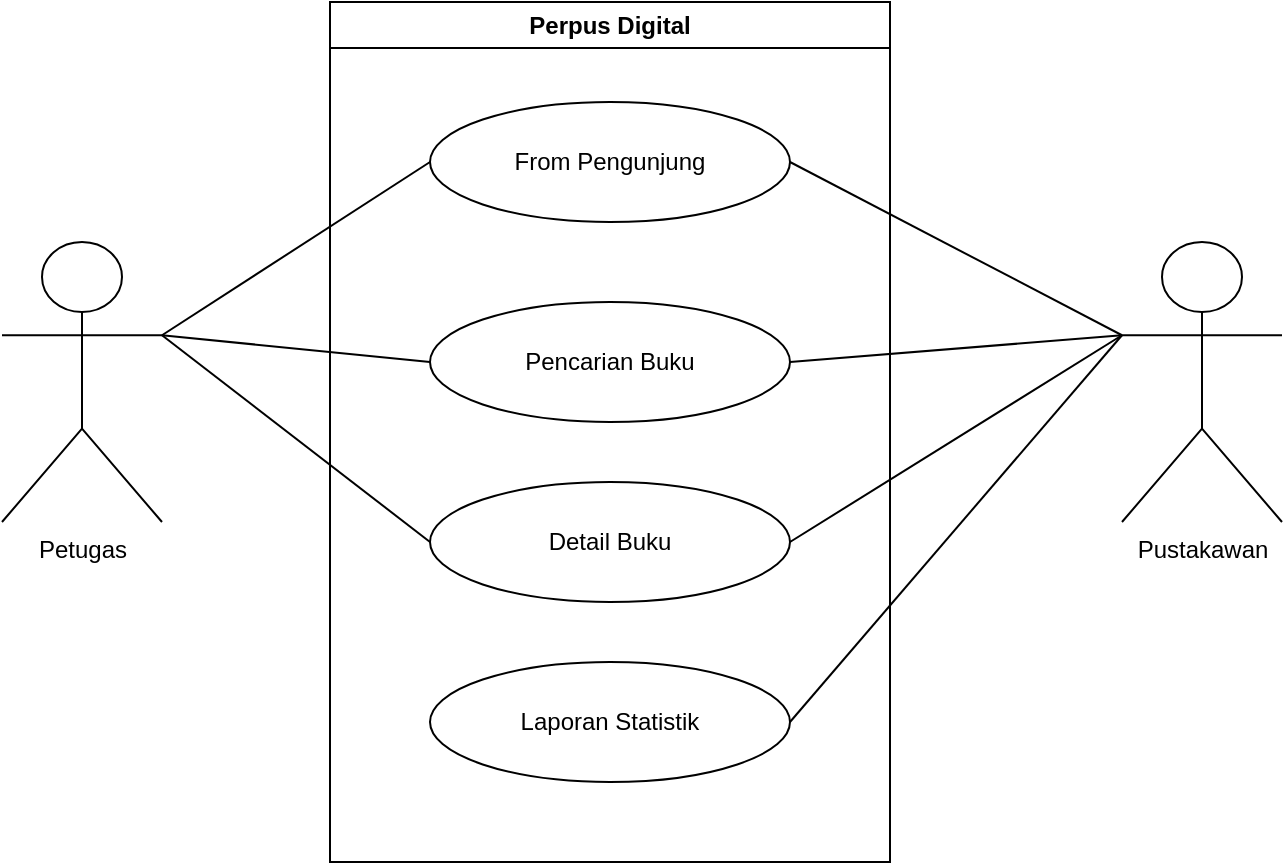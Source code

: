 <mxfile version="23.1.5" type="github">
  <diagram id="C5RBs43oDa-KdzZeNtuy" name="Page-1">
    <mxGraphModel dx="1058" dy="623" grid="1" gridSize="10" guides="1" tooltips="1" connect="1" arrows="1" fold="1" page="1" pageScale="1" pageWidth="827" pageHeight="1169" math="0" shadow="0">
      <root>
        <mxCell id="WIyWlLk6GJQsqaUBKTNV-0" />
        <mxCell id="WIyWlLk6GJQsqaUBKTNV-1" parent="WIyWlLk6GJQsqaUBKTNV-0" />
        <mxCell id="tByDXc4YOt9ATbDAC1VS-1" value="Perpus Digital" style="swimlane;whiteSpace=wrap;html=1;" vertex="1" parent="WIyWlLk6GJQsqaUBKTNV-1">
          <mxGeometry x="274" y="80" width="280" height="430" as="geometry" />
        </mxCell>
        <mxCell id="tByDXc4YOt9ATbDAC1VS-2" value="From Pengunjung" style="ellipse;whiteSpace=wrap;html=1;" vertex="1" parent="tByDXc4YOt9ATbDAC1VS-1">
          <mxGeometry x="50" y="50" width="180" height="60" as="geometry" />
        </mxCell>
        <mxCell id="tByDXc4YOt9ATbDAC1VS-4" value="Pencarian Buku" style="ellipse;whiteSpace=wrap;html=1;" vertex="1" parent="tByDXc4YOt9ATbDAC1VS-1">
          <mxGeometry x="50" y="150" width="180" height="60" as="geometry" />
        </mxCell>
        <mxCell id="tByDXc4YOt9ATbDAC1VS-5" value="Detail Buku" style="ellipse;whiteSpace=wrap;html=1;" vertex="1" parent="tByDXc4YOt9ATbDAC1VS-1">
          <mxGeometry x="50" y="240" width="180" height="60" as="geometry" />
        </mxCell>
        <mxCell id="tByDXc4YOt9ATbDAC1VS-6" value="Laporan Statistik" style="ellipse;whiteSpace=wrap;html=1;" vertex="1" parent="tByDXc4YOt9ATbDAC1VS-1">
          <mxGeometry x="50" y="330" width="180" height="60" as="geometry" />
        </mxCell>
        <mxCell id="tByDXc4YOt9ATbDAC1VS-8" value="Pustakawan" style="shape=umlActor;verticalLabelPosition=bottom;verticalAlign=top;html=1;outlineConnect=0;" vertex="1" parent="WIyWlLk6GJQsqaUBKTNV-1">
          <mxGeometry x="670" y="200" width="80" height="140" as="geometry" />
        </mxCell>
        <mxCell id="tByDXc4YOt9ATbDAC1VS-9" value="Petugas" style="shape=umlActor;verticalLabelPosition=bottom;verticalAlign=top;html=1;outlineConnect=0;" vertex="1" parent="WIyWlLk6GJQsqaUBKTNV-1">
          <mxGeometry x="110" y="200" width="80" height="140" as="geometry" />
        </mxCell>
        <mxCell id="tByDXc4YOt9ATbDAC1VS-14" value="" style="endArrow=none;html=1;rounded=0;exitX=1;exitY=0.333;exitDx=0;exitDy=0;exitPerimeter=0;entryX=0;entryY=0.5;entryDx=0;entryDy=0;" edge="1" parent="WIyWlLk6GJQsqaUBKTNV-1" source="tByDXc4YOt9ATbDAC1VS-9" target="tByDXc4YOt9ATbDAC1VS-2">
          <mxGeometry width="50" height="50" relative="1" as="geometry">
            <mxPoint x="130" y="250" as="sourcePoint" />
            <mxPoint x="180" y="200" as="targetPoint" />
          </mxGeometry>
        </mxCell>
        <mxCell id="tByDXc4YOt9ATbDAC1VS-15" value="" style="endArrow=none;html=1;rounded=0;entryX=0;entryY=0.5;entryDx=0;entryDy=0;exitX=1;exitY=0.333;exitDx=0;exitDy=0;exitPerimeter=0;" edge="1" parent="WIyWlLk6GJQsqaUBKTNV-1" source="tByDXc4YOt9ATbDAC1VS-9" target="tByDXc4YOt9ATbDAC1VS-4">
          <mxGeometry width="50" height="50" relative="1" as="geometry">
            <mxPoint x="130" y="250" as="sourcePoint" />
            <mxPoint x="180" y="200" as="targetPoint" />
          </mxGeometry>
        </mxCell>
        <mxCell id="tByDXc4YOt9ATbDAC1VS-16" value="" style="endArrow=none;html=1;rounded=0;entryX=0;entryY=0.5;entryDx=0;entryDy=0;exitX=1;exitY=0.333;exitDx=0;exitDy=0;exitPerimeter=0;" edge="1" parent="WIyWlLk6GJQsqaUBKTNV-1" source="tByDXc4YOt9ATbDAC1VS-9" target="tByDXc4YOt9ATbDAC1VS-5">
          <mxGeometry width="50" height="50" relative="1" as="geometry">
            <mxPoint x="130" y="250" as="sourcePoint" />
            <mxPoint x="180" y="200" as="targetPoint" />
          </mxGeometry>
        </mxCell>
        <mxCell id="tByDXc4YOt9ATbDAC1VS-17" value="" style="endArrow=none;html=1;rounded=0;entryX=0;entryY=0.333;entryDx=0;entryDy=0;entryPerimeter=0;exitX=1;exitY=0.5;exitDx=0;exitDy=0;" edge="1" parent="WIyWlLk6GJQsqaUBKTNV-1" source="tByDXc4YOt9ATbDAC1VS-2" target="tByDXc4YOt9ATbDAC1VS-8">
          <mxGeometry width="50" height="50" relative="1" as="geometry">
            <mxPoint x="640" y="300" as="sourcePoint" />
            <mxPoint x="690" y="250" as="targetPoint" />
          </mxGeometry>
        </mxCell>
        <mxCell id="tByDXc4YOt9ATbDAC1VS-19" value="" style="endArrow=none;html=1;rounded=0;entryX=0;entryY=0.333;entryDx=0;entryDy=0;entryPerimeter=0;exitX=1;exitY=0.5;exitDx=0;exitDy=0;" edge="1" parent="WIyWlLk6GJQsqaUBKTNV-1" source="tByDXc4YOt9ATbDAC1VS-4" target="tByDXc4YOt9ATbDAC1VS-8">
          <mxGeometry width="50" height="50" relative="1" as="geometry">
            <mxPoint x="640" y="300" as="sourcePoint" />
            <mxPoint x="690" y="250" as="targetPoint" />
          </mxGeometry>
        </mxCell>
        <mxCell id="tByDXc4YOt9ATbDAC1VS-20" value="" style="endArrow=none;html=1;rounded=0;entryX=0;entryY=0.333;entryDx=0;entryDy=0;entryPerimeter=0;exitX=1;exitY=0.5;exitDx=0;exitDy=0;" edge="1" parent="WIyWlLk6GJQsqaUBKTNV-1" source="tByDXc4YOt9ATbDAC1VS-5" target="tByDXc4YOt9ATbDAC1VS-8">
          <mxGeometry width="50" height="50" relative="1" as="geometry">
            <mxPoint x="640" y="300" as="sourcePoint" />
            <mxPoint x="690" y="250" as="targetPoint" />
          </mxGeometry>
        </mxCell>
        <mxCell id="tByDXc4YOt9ATbDAC1VS-21" value="" style="endArrow=none;html=1;rounded=0;entryX=0;entryY=0.333;entryDx=0;entryDy=0;entryPerimeter=0;exitX=1;exitY=0.5;exitDx=0;exitDy=0;" edge="1" parent="WIyWlLk6GJQsqaUBKTNV-1" source="tByDXc4YOt9ATbDAC1VS-6" target="tByDXc4YOt9ATbDAC1VS-8">
          <mxGeometry width="50" height="50" relative="1" as="geometry">
            <mxPoint x="640" y="300" as="sourcePoint" />
            <mxPoint x="690" y="250" as="targetPoint" />
          </mxGeometry>
        </mxCell>
      </root>
    </mxGraphModel>
  </diagram>
</mxfile>
